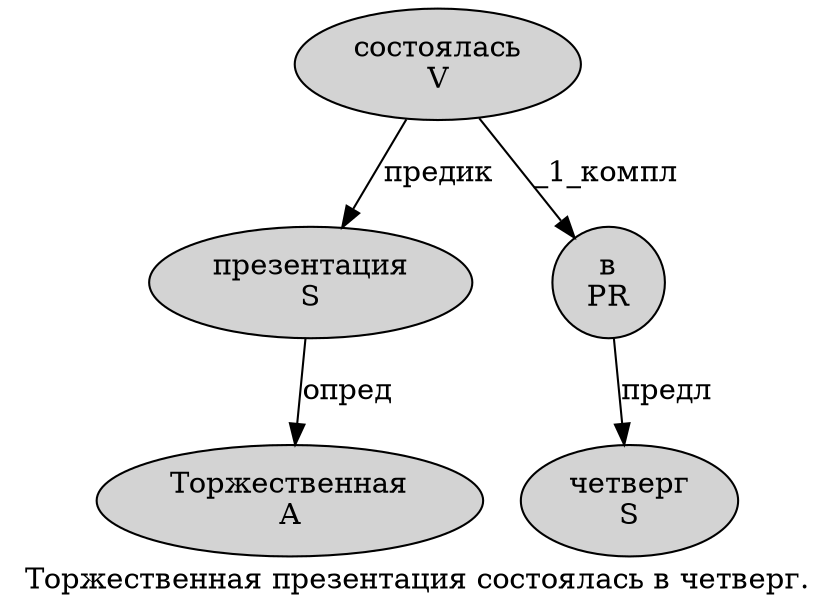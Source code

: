 digraph SENTENCE_754 {
	graph [label="Торжественная презентация состоялась в четверг."]
	node [style=filled]
		0 [label="Торжественная
A" color="" fillcolor=lightgray penwidth=1 shape=ellipse]
		1 [label="презентация
S" color="" fillcolor=lightgray penwidth=1 shape=ellipse]
		2 [label="состоялась
V" color="" fillcolor=lightgray penwidth=1 shape=ellipse]
		3 [label="в
PR" color="" fillcolor=lightgray penwidth=1 shape=ellipse]
		4 [label="четверг
S" color="" fillcolor=lightgray penwidth=1 shape=ellipse]
			2 -> 1 [label="предик"]
			2 -> 3 [label="_1_компл"]
			3 -> 4 [label="предл"]
			1 -> 0 [label="опред"]
}
